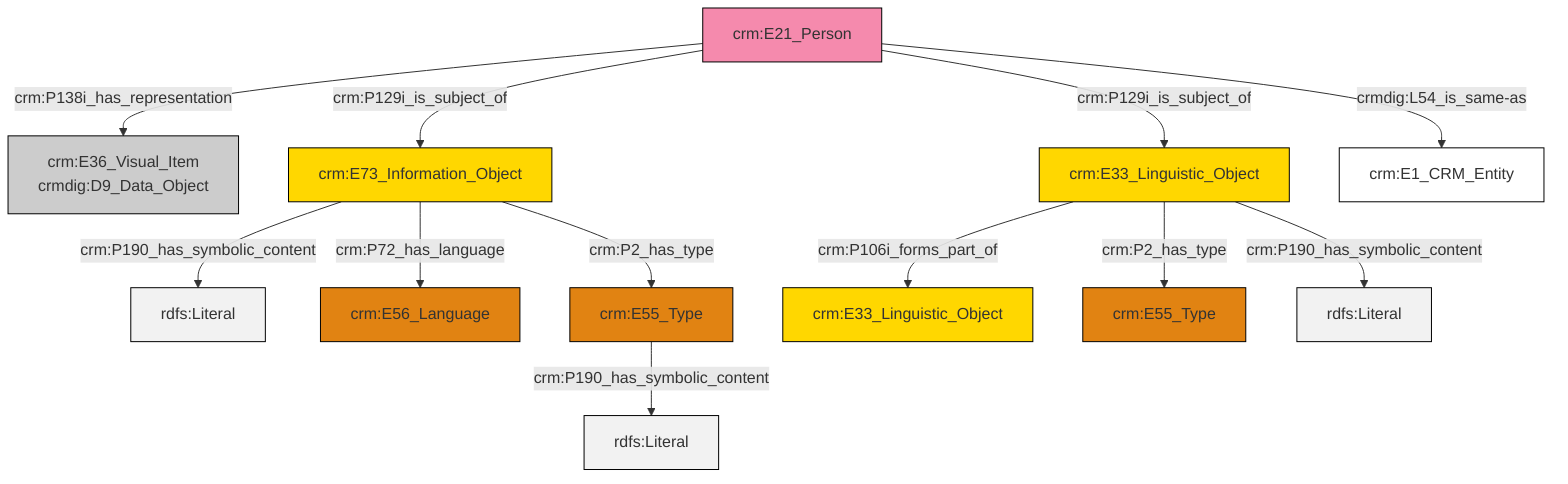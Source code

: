 graph TD
classDef Literal fill:#f2f2f2,stroke:#000000;
classDef CRM_Entity fill:#FFFFFF,stroke:#000000;
classDef Temporal_Entity fill:#00C9E6, stroke:#000000;
classDef Type fill:#E18312, stroke:#000000;
classDef Time-Span fill:#2C9C91, stroke:#000000;
classDef Appellation fill:#FFEB7F, stroke:#000000;
classDef Place fill:#008836, stroke:#000000;
classDef Persistent_Item fill:#B266B2, stroke:#000000;
classDef Conceptual_Object fill:#FFD700, stroke:#000000;
classDef Physical_Thing fill:#D2B48C, stroke:#000000;
classDef Actor fill:#f58aad, stroke:#000000;
classDef PC_Classes fill:#4ce600, stroke:#000000;
classDef Multi fill:#cccccc,stroke:#000000;

2["crm:E73_Information_Object"]:::Conceptual_Object -->|crm:P190_has_symbolic_content| 3[rdfs:Literal]:::Literal
10["crm:E33_Linguistic_Object"]:::Conceptual_Object -->|crm:P106i_forms_part_of| 0["crm:E33_Linguistic_Object"]:::Conceptual_Object
2["crm:E73_Information_Object"]:::Conceptual_Object -->|crm:P72_has_language| 6["crm:E56_Language"]:::Type
15["crm:E21_Person"]:::Actor -->|crm:P138i_has_representation| 16["crm:E36_Visual_Item<br>crmdig:D9_Data_Object"]:::Multi
15["crm:E21_Person"]:::Actor -->|crm:P129i_is_subject_of| 2["crm:E73_Information_Object"]:::Conceptual_Object
10["crm:E33_Linguistic_Object"]:::Conceptual_Object -->|crm:P2_has_type| 8["crm:E55_Type"]:::Type
2["crm:E73_Information_Object"]:::Conceptual_Object -->|crm:P2_has_type| 12["crm:E55_Type"]:::Type
15["crm:E21_Person"]:::Actor -->|crm:P129i_is_subject_of| 10["crm:E33_Linguistic_Object"]:::Conceptual_Object
15["crm:E21_Person"]:::Actor -->|crmdig:L54_is_same-as| 4["crm:E1_CRM_Entity"]:::CRM_Entity
12["crm:E55_Type"]:::Type -->|crm:P190_has_symbolic_content| 21[rdfs:Literal]:::Literal
10["crm:E33_Linguistic_Object"]:::Conceptual_Object -->|crm:P190_has_symbolic_content| 22[rdfs:Literal]:::Literal